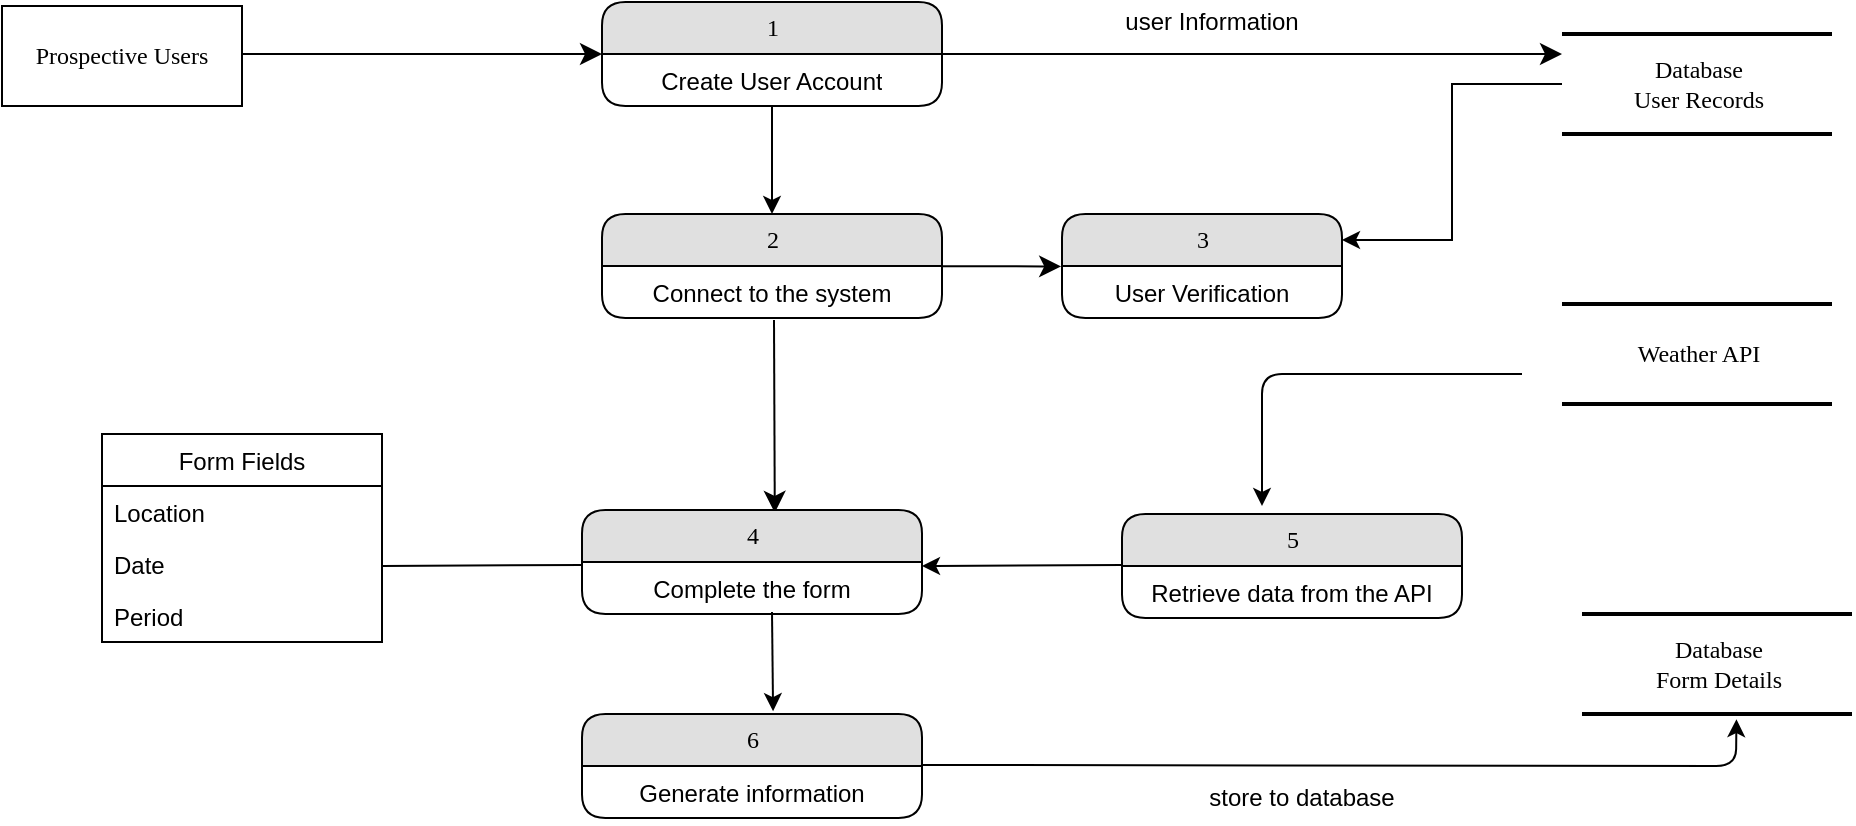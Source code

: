 <mxfile version="12.3.4" type="device" pages="1"><diagram name="Page-1" id="52a04d89-c75d-2922-d76d-85b35f80e030"><mxGraphModel dx="1038" dy="580" grid="1" gridSize="10" guides="1" tooltips="1" connect="1" arrows="1" fold="1" page="1" pageScale="1" pageWidth="1100" pageHeight="850" background="#ffffff" math="0" shadow="0"><root><mxCell id="0"/><mxCell id="1" parent="0"/><mxCell id="94w6bw1xQa318Opd1vj1-4" value="" style="edgeStyle=orthogonalEdgeStyle;rounded=0;orthogonalLoop=1;jettySize=auto;html=1;entryX=1;entryY=0.25;entryDx=0;entryDy=0;" edge="1" parent="1" source="21ea969265ad0168-30" target="1fdf3b25b50cf41e-11"><mxGeometry relative="1" as="geometry"/></mxCell><mxCell id="21ea969265ad0168-30" value="Database&lt;br&gt;User Records" style="html=1;rounded=0;shadow=0;comic=0;labelBackgroundColor=none;strokeWidth=2;fontFamily=Verdana;fontSize=12;align=center;shape=mxgraph.ios7ui.horLines;" parent="1" vertex="1"><mxGeometry x="910" y="70" width="135" height="50" as="geometry"/></mxCell><mxCell id="17472293e6e8944d-4" value="Weather API" style="html=1;rounded=0;shadow=0;comic=0;labelBackgroundColor=none;strokeWidth=2;fontFamily=Verdana;fontSize=12;align=center;shape=mxgraph.ios7ui.horLines;" parent="1" vertex="1"><mxGeometry x="910" y="205" width="135" height="50" as="geometry"/></mxCell><mxCell id="1fdf3b25b50cf41e-27" style="edgeStyle=none;html=1;labelBackgroundColor=none;startFill=0;startSize=8;endFill=1;endSize=8;fontFamily=Verdana;fontSize=12;" parent="1" target="1fdf3b25b50cf41e-1" edge="1"><mxGeometry relative="1" as="geometry"><mxPoint x="250" y="80" as="sourcePoint"/></mxGeometry></mxCell><mxCell id="17472293e6e8944d-30" value="Prospective Users" style="whiteSpace=wrap;html=1;rounded=0;shadow=0;comic=0;labelBackgroundColor=none;strokeWidth=1;fontFamily=Verdana;fontSize=12;align=center;" parent="1" vertex="1"><mxGeometry x="130" y="56" width="120" height="50" as="geometry"/></mxCell><mxCell id="1fdf3b25b50cf41e-38" style="edgeStyle=orthogonalEdgeStyle;html=1;labelBackgroundColor=none;startFill=0;startSize=8;endFill=1;endSize=8;fontFamily=Verdana;fontSize=12;" parent="1" source="1fdf3b25b50cf41e-1" target="21ea969265ad0168-30" edge="1"><mxGeometry relative="1" as="geometry"><Array as="points"><mxPoint x="910" y="80"/></Array></mxGeometry></mxCell><mxCell id="1fdf3b25b50cf41e-1" value="1" style="swimlane;html=1;fontStyle=0;childLayout=stackLayout;horizontal=1;startSize=26;fillColor=#e0e0e0;horizontalStack=0;resizeParent=1;resizeLast=0;collapsible=1;marginBottom=0;swimlaneFillColor=#ffffff;align=center;rounded=1;shadow=0;comic=0;labelBackgroundColor=none;strokeWidth=1;fontFamily=Verdana;fontSize=12" parent="1" vertex="1"><mxGeometry x="430" y="54" width="170" height="52" as="geometry"/></mxCell><mxCell id="1fdf3b25b50cf41e-2" value="Create User Account" style="text;html=1;strokeColor=none;fillColor=none;spacingLeft=4;spacingRight=4;whiteSpace=wrap;overflow=hidden;rotatable=0;points=[[0,0.5],[1,0.5]];portConstraint=eastwest;align=center;" parent="1fdf3b25b50cf41e-1" vertex="1"><mxGeometry y="26" width="170" height="26" as="geometry"/></mxCell><mxCell id="1fdf3b25b50cf41e-6" value="Database&lt;br&gt;Form Details" style="html=1;rounded=0;shadow=0;comic=0;labelBackgroundColor=none;strokeWidth=2;fontFamily=Verdana;fontSize=12;align=center;shape=mxgraph.ios7ui.horLines;" parent="1" vertex="1"><mxGeometry x="920" y="360" width="135" height="50" as="geometry"/></mxCell><mxCell id="1fdf3b25b50cf41e-35" style="edgeStyle=none;html=1;labelBackgroundColor=none;startFill=0;startSize=8;endFill=1;endSize=8;fontFamily=Verdana;fontSize=12;entryX=-0.003;entryY=0.008;entryDx=0;entryDy=0;entryPerimeter=0;" parent="1" source="1fdf3b25b50cf41e-7" target="1fdf3b25b50cf41e-12" edge="1"><mxGeometry relative="1" as="geometry"><mxPoint x="635" y="180" as="targetPoint"/></mxGeometry></mxCell><mxCell id="1fdf3b25b50cf41e-7" value="2" style="swimlane;html=1;fontStyle=0;childLayout=stackLayout;horizontal=1;startSize=26;fillColor=#e0e0e0;horizontalStack=0;resizeParent=1;resizeLast=0;collapsible=1;marginBottom=0;swimlaneFillColor=#ffffff;align=center;rounded=1;shadow=0;comic=0;labelBackgroundColor=none;strokeWidth=1;fontFamily=Verdana;fontSize=12" parent="1" vertex="1"><mxGeometry x="430" y="160" width="170" height="52" as="geometry"/></mxCell><mxCell id="1fdf3b25b50cf41e-8" value="Connect to the system" style="text;html=1;strokeColor=none;fillColor=none;spacingLeft=4;spacingRight=4;whiteSpace=wrap;overflow=hidden;rotatable=0;points=[[0,0.5],[1,0.5]];portConstraint=eastwest;align=center;" parent="1fdf3b25b50cf41e-7" vertex="1"><mxGeometry y="26" width="170" height="26" as="geometry"/></mxCell><mxCell id="1fdf3b25b50cf41e-11" value="3" style="swimlane;html=1;fontStyle=0;childLayout=stackLayout;horizontal=1;startSize=26;fillColor=#e0e0e0;horizontalStack=0;resizeParent=1;resizeLast=0;collapsible=1;marginBottom=0;swimlaneFillColor=#ffffff;align=center;rounded=1;shadow=0;comic=0;labelBackgroundColor=none;strokeWidth=1;fontFamily=Verdana;fontSize=12" parent="1" vertex="1"><mxGeometry x="660" y="160" width="140" height="52" as="geometry"/></mxCell><mxCell id="1fdf3b25b50cf41e-12" value="User Verification" style="text;html=1;strokeColor=none;fillColor=none;spacingLeft=4;spacingRight=4;whiteSpace=wrap;overflow=hidden;rotatable=0;points=[[0,0.5],[1,0.5]];portConstraint=eastwest;align=center;" parent="1fdf3b25b50cf41e-11" vertex="1"><mxGeometry y="26" width="140" height="26" as="geometry"/></mxCell><mxCell id="1fdf3b25b50cf41e-43" style="edgeStyle=none;html=1;labelBackgroundColor=none;startFill=0;startSize=8;endFill=1;endSize=8;fontFamily=Verdana;fontSize=12;entryX=0.567;entryY=0.027;entryDx=0;entryDy=0;entryPerimeter=0;" parent="1" target="94w6bw1xQa318Opd1vj1-17" edge="1"><mxGeometry relative="1" as="geometry"><mxPoint x="516" y="213" as="sourcePoint"/><mxPoint x="514" y="301.5" as="targetPoint"/></mxGeometry></mxCell><mxCell id="94w6bw1xQa318Opd1vj1-8" value="user Information" style="text;html=1;strokeColor=none;fillColor=none;align=center;verticalAlign=middle;whiteSpace=wrap;rounded=0;" vertex="1" parent="1"><mxGeometry x="670" y="54" width="130" height="20" as="geometry"/></mxCell><mxCell id="94w6bw1xQa318Opd1vj1-17" value="4" style="swimlane;html=1;fontStyle=0;childLayout=stackLayout;horizontal=1;startSize=26;fillColor=#e0e0e0;horizontalStack=0;resizeParent=1;resizeLast=0;collapsible=1;marginBottom=0;swimlaneFillColor=#ffffff;align=center;rounded=1;shadow=0;comic=0;labelBackgroundColor=none;strokeWidth=1;fontFamily=Verdana;fontSize=12" vertex="1" parent="1"><mxGeometry x="420" y="308" width="170" height="52" as="geometry"/></mxCell><mxCell id="94w6bw1xQa318Opd1vj1-18" value="Complete the form" style="text;html=1;strokeColor=none;fillColor=none;spacingLeft=4;spacingRight=4;whiteSpace=wrap;overflow=hidden;rotatable=0;points=[[0,0.5],[1,0.5]];portConstraint=eastwest;align=center;" vertex="1" parent="94w6bw1xQa318Opd1vj1-17"><mxGeometry y="26" width="170" height="26" as="geometry"/></mxCell><mxCell id="94w6bw1xQa318Opd1vj1-23" value="Form Fields" style="swimlane;fontStyle=0;childLayout=stackLayout;horizontal=1;startSize=26;fillColor=none;horizontalStack=0;resizeParent=1;resizeParentMax=0;resizeLast=0;collapsible=1;marginBottom=0;" vertex="1" parent="1"><mxGeometry x="180" y="270" width="140" height="104" as="geometry"/></mxCell><mxCell id="94w6bw1xQa318Opd1vj1-24" value="Location" style="text;strokeColor=none;fillColor=none;align=left;verticalAlign=top;spacingLeft=4;spacingRight=4;overflow=hidden;rotatable=0;points=[[0,0.5],[1,0.5]];portConstraint=eastwest;" vertex="1" parent="94w6bw1xQa318Opd1vj1-23"><mxGeometry y="26" width="140" height="26" as="geometry"/></mxCell><mxCell id="94w6bw1xQa318Opd1vj1-25" value="Date" style="text;strokeColor=none;fillColor=none;align=left;verticalAlign=top;spacingLeft=4;spacingRight=4;overflow=hidden;rotatable=0;points=[[0,0.5],[1,0.5]];portConstraint=eastwest;" vertex="1" parent="94w6bw1xQa318Opd1vj1-23"><mxGeometry y="52" width="140" height="26" as="geometry"/></mxCell><mxCell id="94w6bw1xQa318Opd1vj1-26" value="Period" style="text;strokeColor=none;fillColor=none;align=left;verticalAlign=top;spacingLeft=4;spacingRight=4;overflow=hidden;rotatable=0;points=[[0,0.5],[1,0.5]];portConstraint=eastwest;" vertex="1" parent="94w6bw1xQa318Opd1vj1-23"><mxGeometry y="78" width="140" height="26" as="geometry"/></mxCell><mxCell id="94w6bw1xQa318Opd1vj1-34" value="5" style="swimlane;html=1;fontStyle=0;childLayout=stackLayout;horizontal=1;startSize=26;fillColor=#e0e0e0;horizontalStack=0;resizeParent=1;resizeLast=0;collapsible=1;marginBottom=0;swimlaneFillColor=#ffffff;align=center;rounded=1;shadow=0;comic=0;labelBackgroundColor=none;strokeWidth=1;fontFamily=Verdana;fontSize=12" vertex="1" parent="1"><mxGeometry x="690" y="310" width="170" height="52" as="geometry"/></mxCell><mxCell id="94w6bw1xQa318Opd1vj1-35" value="Retrieve data from the API" style="text;html=1;strokeColor=none;fillColor=none;spacingLeft=4;spacingRight=4;whiteSpace=wrap;overflow=hidden;rotatable=0;points=[[0,0.5],[1,0.5]];portConstraint=eastwest;align=center;" vertex="1" parent="94w6bw1xQa318Opd1vj1-34"><mxGeometry y="26" width="170" height="26" as="geometry"/></mxCell><mxCell id="94w6bw1xQa318Opd1vj1-38" value="" style="endArrow=classic;html=1;" edge="1" parent="1"><mxGeometry width="50" height="50" relative="1" as="geometry"><mxPoint x="890" y="240" as="sourcePoint"/><mxPoint x="760" y="306" as="targetPoint"/><Array as="points"><mxPoint x="790" y="240"/><mxPoint x="760" y="240"/></Array></mxGeometry></mxCell><mxCell id="94w6bw1xQa318Opd1vj1-39" value="" style="endArrow=classic;html=1;" edge="1" parent="1"><mxGeometry width="50" height="50" relative="1" as="geometry"><mxPoint x="690" y="335.5" as="sourcePoint"/><mxPoint x="590" y="336" as="targetPoint"/></mxGeometry></mxCell><mxCell id="94w6bw1xQa318Opd1vj1-40" value="" style="endArrow=none;html=1;" edge="1" parent="1"><mxGeometry width="50" height="50" relative="1" as="geometry"><mxPoint x="320" y="336" as="sourcePoint"/><mxPoint x="420" y="335.5" as="targetPoint"/></mxGeometry></mxCell><mxCell id="94w6bw1xQa318Opd1vj1-41" value="6" style="swimlane;html=1;fontStyle=0;childLayout=stackLayout;horizontal=1;startSize=26;fillColor=#e0e0e0;horizontalStack=0;resizeParent=1;resizeLast=0;collapsible=1;marginBottom=0;swimlaneFillColor=#ffffff;align=center;rounded=1;shadow=0;comic=0;labelBackgroundColor=none;strokeWidth=1;fontFamily=Verdana;fontSize=12" vertex="1" parent="1"><mxGeometry x="420" y="410" width="170" height="52" as="geometry"/></mxCell><mxCell id="94w6bw1xQa318Opd1vj1-43" value="" style="endArrow=classic;html=1;entryX=0.562;entryY=-0.027;entryDx=0;entryDy=0;entryPerimeter=0;" edge="1" parent="94w6bw1xQa318Opd1vj1-41" target="94w6bw1xQa318Opd1vj1-41"><mxGeometry width="50" height="50" relative="1" as="geometry"><mxPoint x="95" y="-51" as="sourcePoint"/><mxPoint x="115" y="39" as="targetPoint"/></mxGeometry></mxCell><mxCell id="94w6bw1xQa318Opd1vj1-42" value="Generate information" style="text;html=1;strokeColor=none;fillColor=none;spacingLeft=4;spacingRight=4;whiteSpace=wrap;overflow=hidden;rotatable=0;points=[[0,0.5],[1,0.5]];portConstraint=eastwest;align=center;" vertex="1" parent="94w6bw1xQa318Opd1vj1-41"><mxGeometry y="26" width="170" height="26" as="geometry"/></mxCell><mxCell id="94w6bw1xQa318Opd1vj1-44" value="" style="endArrow=classic;html=1;entryX=0.572;entryY=1.052;entryDx=0;entryDy=0;entryPerimeter=0;" edge="1" parent="1" target="1fdf3b25b50cf41e-6"><mxGeometry width="50" height="50" relative="1" as="geometry"><mxPoint x="590" y="435.5" as="sourcePoint"/><mxPoint x="1000" y="436" as="targetPoint"/><Array as="points"><mxPoint x="997" y="436"/></Array></mxGeometry></mxCell><mxCell id="94w6bw1xQa318Opd1vj1-45" value="store to database" style="text;html=1;strokeColor=none;fillColor=none;align=center;verticalAlign=middle;whiteSpace=wrap;rounded=0;" vertex="1" parent="1"><mxGeometry x="700" y="442" width="160" height="20" as="geometry"/></mxCell><mxCell id="94w6bw1xQa318Opd1vj1-46" value="" style="endArrow=classic;html=1;" edge="1" parent="1"><mxGeometry width="50" height="50" relative="1" as="geometry"><mxPoint x="515" y="106" as="sourcePoint"/><mxPoint x="515" y="160" as="targetPoint"/></mxGeometry></mxCell></root></mxGraphModel></diagram></mxfile>